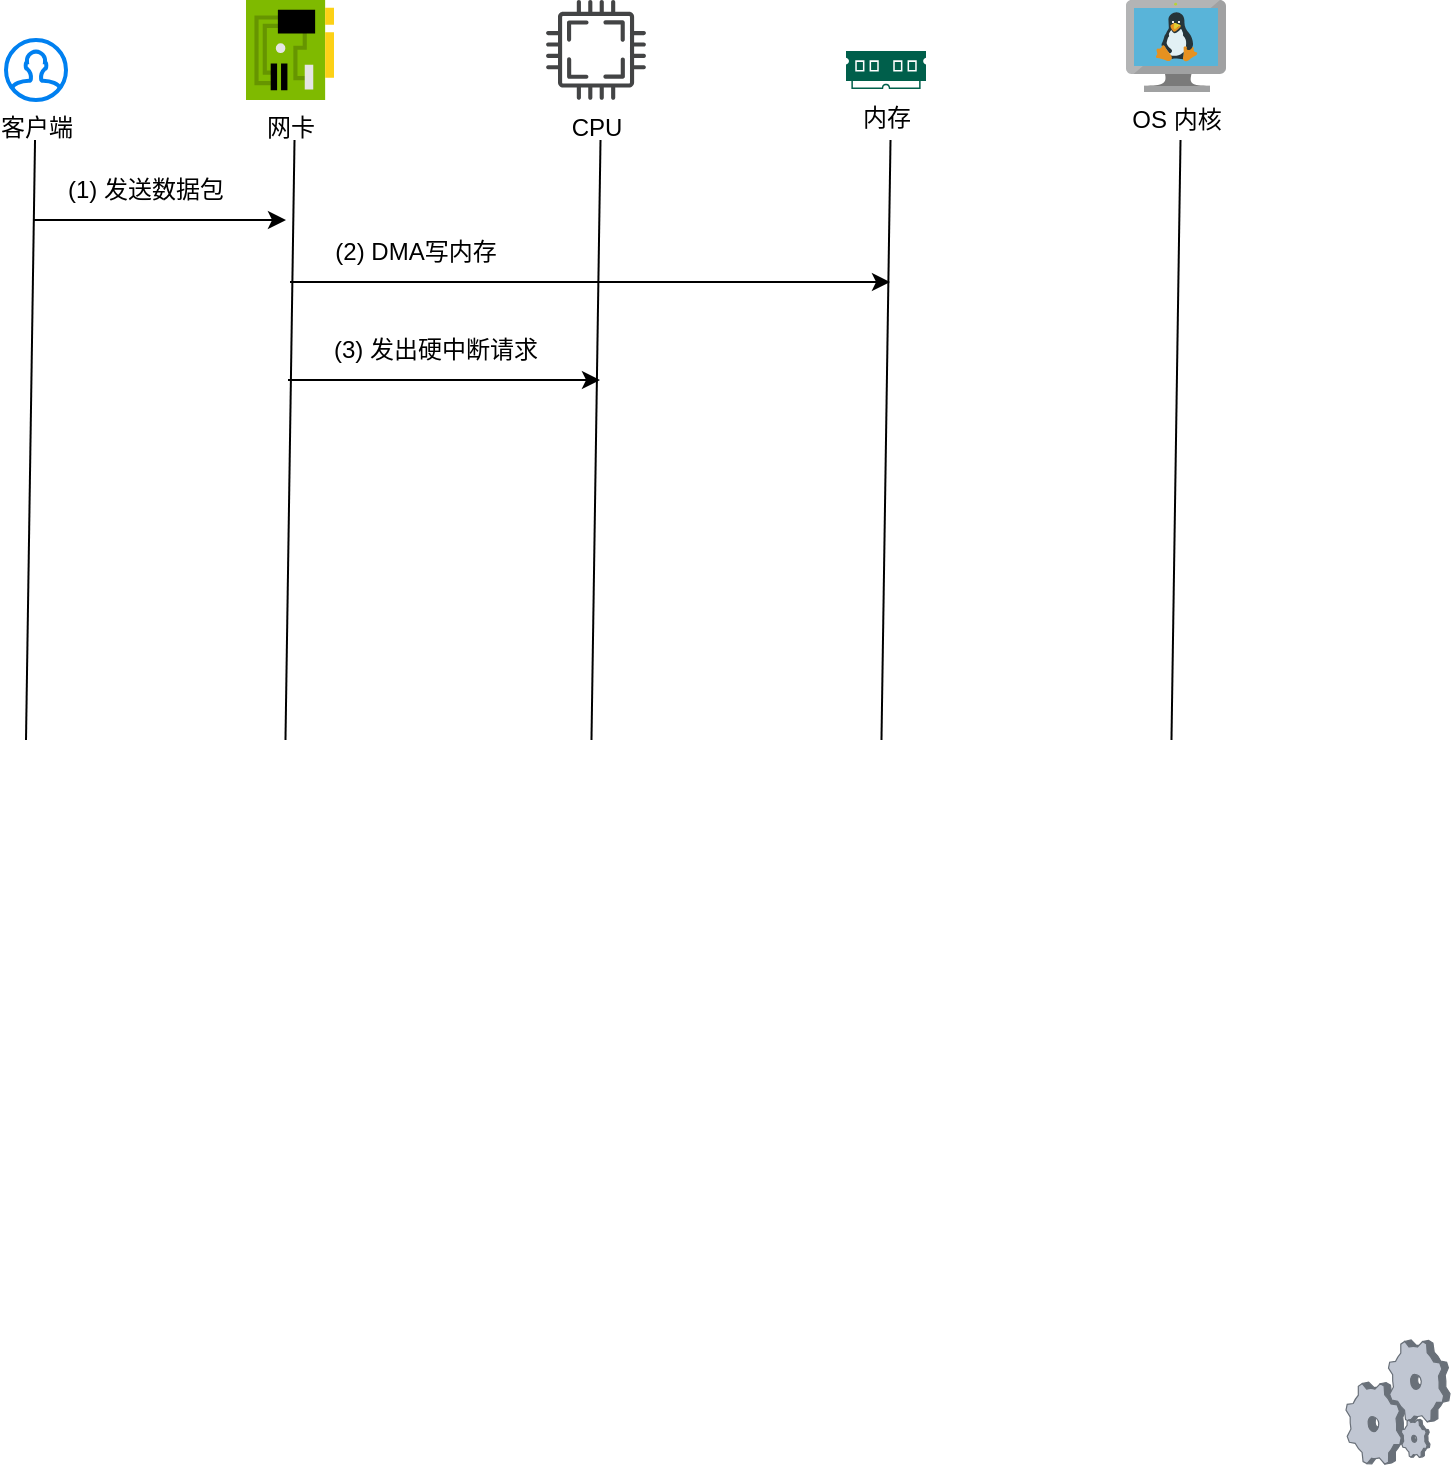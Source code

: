 <mxfile version="28.2.2">
  <diagram name="第 1 页" id="aWPZvNt-1BFYfhYHwctf">
    <mxGraphModel dx="784" dy="473" grid="1" gridSize="10" guides="1" tooltips="1" connect="1" arrows="1" fold="1" page="1" pageScale="1" pageWidth="827" pageHeight="1169" math="0" shadow="0">
      <root>
        <mxCell id="0" />
        <mxCell id="1" parent="0" />
        <mxCell id="ksshLI_qjhb9a61c7QR1-1" value="CPU" style="sketch=0;pointerEvents=1;shadow=0;dashed=0;html=1;strokeColor=none;fillColor=#434445;aspect=fixed;labelPosition=center;verticalLabelPosition=bottom;verticalAlign=top;align=center;outlineConnect=0;shape=mxgraph.vvd.cpu;" vertex="1" parent="1">
          <mxGeometry x="320" y="100" width="50" height="50" as="geometry" />
        </mxCell>
        <mxCell id="ksshLI_qjhb9a61c7QR1-2" value="网卡" style="image;sketch=0;aspect=fixed;html=1;points=[];align=center;fontSize=12;image=img/lib/mscae/NetworkInterfaceCard.svg;" vertex="1" parent="1">
          <mxGeometry x="170" y="100" width="44" height="50" as="geometry" />
        </mxCell>
        <mxCell id="ksshLI_qjhb9a61c7QR1-3" value="OS 内核" style="image;sketch=0;aspect=fixed;html=1;points=[];align=center;fontSize=12;image=img/lib/mscae/VM_Linux.svg;" vertex="1" parent="1">
          <mxGeometry x="610" y="100" width="50" height="46" as="geometry" />
        </mxCell>
        <mxCell id="ksshLI_qjhb9a61c7QR1-4" value="内存" style="sketch=0;pointerEvents=1;shadow=0;dashed=0;html=1;strokeColor=none;fillColor=#005F4B;labelPosition=center;verticalLabelPosition=bottom;verticalAlign=top;align=center;outlineConnect=0;shape=mxgraph.veeam2.ram;" vertex="1" parent="1">
          <mxGeometry x="470" y="125.5" width="40" height="19" as="geometry" />
        </mxCell>
        <mxCell id="ksshLI_qjhb9a61c7QR1-5" value="客户端" style="html=1;verticalLabelPosition=bottom;align=center;labelBackgroundColor=#ffffff;verticalAlign=top;strokeWidth=2;strokeColor=#0080F0;shadow=0;dashed=0;shape=mxgraph.ios7.icons.user;" vertex="1" parent="1">
          <mxGeometry x="50" y="120" width="30" height="30" as="geometry" />
        </mxCell>
        <mxCell id="ksshLI_qjhb9a61c7QR1-6" value="" style="verticalLabelPosition=bottom;sketch=0;aspect=fixed;html=1;verticalAlign=top;strokeColor=none;align=center;outlineConnect=0;shape=mxgraph.citrix.process;" vertex="1" parent="1">
          <mxGeometry x="720" y="770" width="52" height="62" as="geometry" />
        </mxCell>
        <mxCell id="ksshLI_qjhb9a61c7QR1-12" value="" style="endArrow=none;html=1;rounded=0;" edge="1" parent="1">
          <mxGeometry width="50" height="50" relative="1" as="geometry">
            <mxPoint x="60" y="470" as="sourcePoint" />
            <mxPoint x="64.516" y="170" as="targetPoint" />
          </mxGeometry>
        </mxCell>
        <mxCell id="ksshLI_qjhb9a61c7QR1-13" value="" style="endArrow=none;html=1;rounded=0;" edge="1" parent="1">
          <mxGeometry width="50" height="50" relative="1" as="geometry">
            <mxPoint x="189.74" y="470" as="sourcePoint" />
            <mxPoint x="194.256" y="170" as="targetPoint" />
          </mxGeometry>
        </mxCell>
        <mxCell id="ksshLI_qjhb9a61c7QR1-14" value="" style="endArrow=classic;html=1;rounded=0;" edge="1" parent="1">
          <mxGeometry width="50" height="50" relative="1" as="geometry">
            <mxPoint x="64" y="210" as="sourcePoint" />
            <mxPoint x="190" y="210" as="targetPoint" />
          </mxGeometry>
        </mxCell>
        <mxCell id="ksshLI_qjhb9a61c7QR1-15" value="(1) 发送数据包" style="text;strokeColor=none;align=center;fillColor=none;html=1;verticalAlign=middle;whiteSpace=wrap;rounded=0;" vertex="1" parent="1">
          <mxGeometry x="80" y="180" width="80" height="30" as="geometry" />
        </mxCell>
        <mxCell id="ksshLI_qjhb9a61c7QR1-16" value="" style="endArrow=none;html=1;rounded=0;" edge="1" parent="1">
          <mxGeometry width="50" height="50" relative="1" as="geometry">
            <mxPoint x="342.74" y="470" as="sourcePoint" />
            <mxPoint x="347.256" y="170" as="targetPoint" />
          </mxGeometry>
        </mxCell>
        <mxCell id="ksshLI_qjhb9a61c7QR1-17" value="" style="endArrow=none;html=1;rounded=0;" edge="1" parent="1">
          <mxGeometry width="50" height="50" relative="1" as="geometry">
            <mxPoint x="487.74" y="470" as="sourcePoint" />
            <mxPoint x="492.256" y="170" as="targetPoint" />
          </mxGeometry>
        </mxCell>
        <mxCell id="ksshLI_qjhb9a61c7QR1-18" value="" style="endArrow=classic;html=1;rounded=0;" edge="1" parent="1">
          <mxGeometry width="50" height="50" relative="1" as="geometry">
            <mxPoint x="192" y="241" as="sourcePoint" />
            <mxPoint x="492" y="241" as="targetPoint" />
          </mxGeometry>
        </mxCell>
        <mxCell id="ksshLI_qjhb9a61c7QR1-19" value="(2) DMA写内存" style="text;strokeColor=none;align=center;fillColor=none;html=1;verticalAlign=middle;whiteSpace=wrap;rounded=0;" vertex="1" parent="1">
          <mxGeometry x="200" y="211" width="110" height="30" as="geometry" />
        </mxCell>
        <mxCell id="ksshLI_qjhb9a61c7QR1-20" value="" style="endArrow=none;html=1;rounded=0;" edge="1" parent="1">
          <mxGeometry width="50" height="50" relative="1" as="geometry">
            <mxPoint x="632.74" y="470" as="sourcePoint" />
            <mxPoint x="637.256" y="170" as="targetPoint" />
          </mxGeometry>
        </mxCell>
        <mxCell id="ksshLI_qjhb9a61c7QR1-21" value="" style="endArrow=classic;html=1;rounded=0;" edge="1" parent="1">
          <mxGeometry width="50" height="50" relative="1" as="geometry">
            <mxPoint x="191" y="290" as="sourcePoint" />
            <mxPoint x="347" y="290" as="targetPoint" />
          </mxGeometry>
        </mxCell>
        <mxCell id="ksshLI_qjhb9a61c7QR1-22" value="(3) 发出硬中断请求" style="text;strokeColor=none;align=center;fillColor=none;html=1;verticalAlign=middle;whiteSpace=wrap;rounded=0;" vertex="1" parent="1">
          <mxGeometry x="210" y="260" width="110" height="30" as="geometry" />
        </mxCell>
      </root>
    </mxGraphModel>
  </diagram>
</mxfile>

